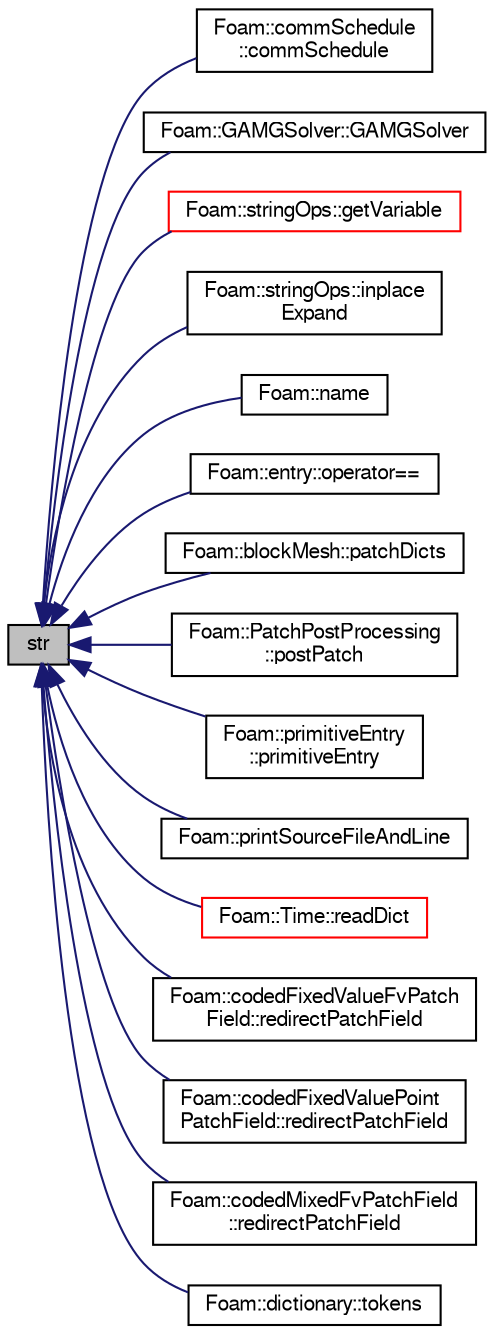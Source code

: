 digraph "str"
{
  bgcolor="transparent";
  edge [fontname="FreeSans",fontsize="10",labelfontname="FreeSans",labelfontsize="10"];
  node [fontname="FreeSans",fontsize="10",shape=record];
  rankdir="LR";
  Node1 [label="str",height=0.2,width=0.4,color="black", fillcolor="grey75", style="filled" fontcolor="black"];
  Node1 -> Node2 [dir="back",color="midnightblue",fontsize="10",style="solid",fontname="FreeSans"];
  Node2 [label="Foam::commSchedule\l::commSchedule",height=0.2,width=0.4,color="black",URL="$a00310.html#a1437bad1028054476a2c9d03fab24a7e",tooltip="Construct from wanted communication. Wanted communication is between. "];
  Node1 -> Node3 [dir="back",color="midnightblue",fontsize="10",style="solid",fontname="FreeSans"];
  Node3 [label="Foam::GAMGSolver::GAMGSolver",height=0.2,width=0.4,color="black",URL="$a00876.html#aa0bdfcc22c05f62778e77b175b6fdd66",tooltip="Construct from lduMatrix and solver controls. "];
  Node1 -> Node4 [dir="back",color="midnightblue",fontsize="10",style="solid",fontname="FreeSans"];
  Node4 [label="Foam::stringOps::getVariable",height=0.2,width=0.4,color="red",URL="$a10318.html#a0b683838814d3a93044a72f190d693ed",tooltip="Get dictionary or (optionally) environment variable. "];
  Node1 -> Node5 [dir="back",color="midnightblue",fontsize="10",style="solid",fontname="FreeSans"];
  Node5 [label="Foam::stringOps::inplace\lExpand",height=0.2,width=0.4,color="black",URL="$a10318.html#a7ee8be4ed43cc6718f218bb52d8b9e18",tooltip="Inplace expand occurences of variables according to the dictionary. "];
  Node1 -> Node6 [dir="back",color="midnightblue",fontsize="10",style="solid",fontname="FreeSans"];
  Node6 [label="Foam::name",height=0.2,width=0.4,color="black",URL="$a10237.html#a8be9167a2a1446ac75fbf8a6f04cbcd8",tooltip="Return a string representation of a vectorTensorTransform. "];
  Node1 -> Node7 [dir="back",color="midnightblue",fontsize="10",style="solid",fontname="FreeSans"];
  Node7 [label="Foam::entry::operator==",height=0.2,width=0.4,color="black",URL="$a00638.html#acb4a9acde6863e5527e351283c0061a7"];
  Node1 -> Node8 [dir="back",color="midnightblue",fontsize="10",style="solid",fontname="FreeSans"];
  Node8 [label="Foam::blockMesh::patchDicts",height=0.2,width=0.4,color="black",URL="$a00138.html#acf993efefd644cbd64b3cd65d9de8fbc",tooltip="Get patch information from the topology mesh. "];
  Node1 -> Node9 [dir="back",color="midnightblue",fontsize="10",style="solid",fontname="FreeSans"];
  Node9 [label="Foam::PatchPostProcessing\l::postPatch",height=0.2,width=0.4,color="black",URL="$a01757.html#a77147582d9be96def68967af52d9784b",tooltip="Post-patch hook. "];
  Node1 -> Node10 [dir="back",color="midnightblue",fontsize="10",style="solid",fontname="FreeSans"];
  Node10 [label="Foam::primitiveEntry\l::primitiveEntry",height=0.2,width=0.4,color="black",URL="$a01910.html#a83251b51b65ce18f877fadb0aac3b83e",tooltip="Construct from keyword and a T. "];
  Node1 -> Node11 [dir="back",color="midnightblue",fontsize="10",style="solid",fontname="FreeSans"];
  Node11 [label="Foam::printSourceFileAndLine",height=0.2,width=0.4,color="black",URL="$a10237.html#a5c74964549272afaa87cb9163e84b6cf"];
  Node1 -> Node12 [dir="back",color="midnightblue",fontsize="10",style="solid",fontname="FreeSans"];
  Node12 [label="Foam::Time::readDict",height=0.2,width=0.4,color="red",URL="$a02535.html#a09f8bbb748b599cf713fa2e07ec7e0b4",tooltip="Read the control dictionary and set the write controls etc. "];
  Node1 -> Node13 [dir="back",color="midnightblue",fontsize="10",style="solid",fontname="FreeSans"];
  Node13 [label="Foam::codedFixedValueFvPatch\lField::redirectPatchField",height=0.2,width=0.4,color="black",URL="$a00292.html#a5c20249abaf120a87844032a513afcf9",tooltip="Get reference to the underlying patch. "];
  Node1 -> Node14 [dir="back",color="midnightblue",fontsize="10",style="solid",fontname="FreeSans"];
  Node14 [label="Foam::codedFixedValuePoint\lPatchField::redirectPatchField",height=0.2,width=0.4,color="black",URL="$a00293.html#a3c9b358486b6600fcf7a71b11138e78a",tooltip="Get reference to the underlying patch. "];
  Node1 -> Node15 [dir="back",color="midnightblue",fontsize="10",style="solid",fontname="FreeSans"];
  Node15 [label="Foam::codedMixedFvPatchField\l::redirectPatchField",height=0.2,width=0.4,color="black",URL="$a00295.html#affcdbcf6c62458feb7e14b23c766a11a",tooltip="Get reference to the underlying patchField. "];
  Node1 -> Node16 [dir="back",color="midnightblue",fontsize="10",style="solid",fontname="FreeSans"];
  Node16 [label="Foam::dictionary::tokens",height=0.2,width=0.4,color="black",URL="$a00502.html#a2c94cc7db3956e11e5f6292fd7989595",tooltip="Return the dictionary as a list of tokens. "];
}

